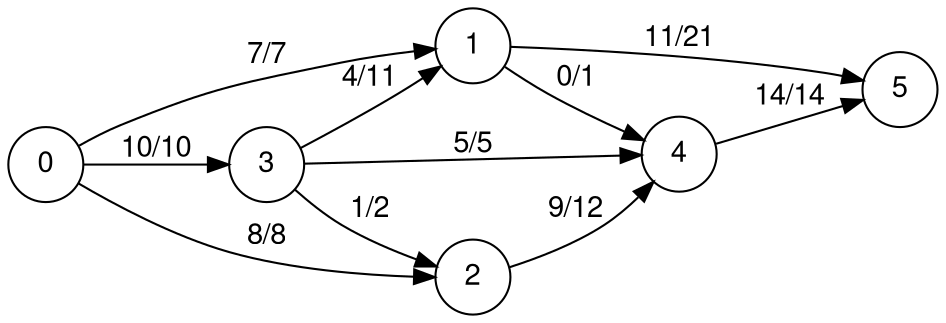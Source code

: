 digraph finite_state_machine {
  fontname="Helvetica,Arial,sans-serif"
  node [fontname="Helvetica,Arial,sans-serif"]
  edge [fontname="Helvetica,Arial,sans-serif"]
  rankdir=LR;
  node [shape = circle];
  4 -> 5 [ label = "14/14" ];
  1 -> 5 [ label = "11/21" ];
  1 -> 4 [ label = "0/1" ];
  3 -> 1 [ label = "4/11" ];
  3 -> 2 [ label = "1/2" ];
  3 -> 4 [ label = "5/5" ];
  2 -> 4 [ label = "9/12" ];
  0 -> 1 [ label = "7/7" ];
  0 -> 3 [ label = "10/10" ];
  0 -> 2 [ label = "8/8" ];
}
